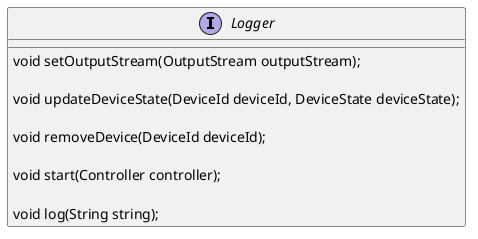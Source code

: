 @startuml

interface Logger {

void setOutputStream(OutputStream outputStream);

void updateDeviceState(DeviceId deviceId, DeviceState deviceState);

void removeDevice(DeviceId deviceId);

void start(Controller controller);

void log(String string);
    
}

@enduml
interface View() {
    void update()
}

class Logger implements View {
    void setLoggingLevel(LoggingLevel)
    void setOutputStream(OutputStream)
    void update()
}

class Controller {
	- deviceToView: HashMap<Device, DeviceGUI>
	- viewToDevice: HashMap<DeviceGUI, Device>
	+ updateLoop()
    void addView(View)
    void removeView(View)
}

Controller -- Logger
@enduml
